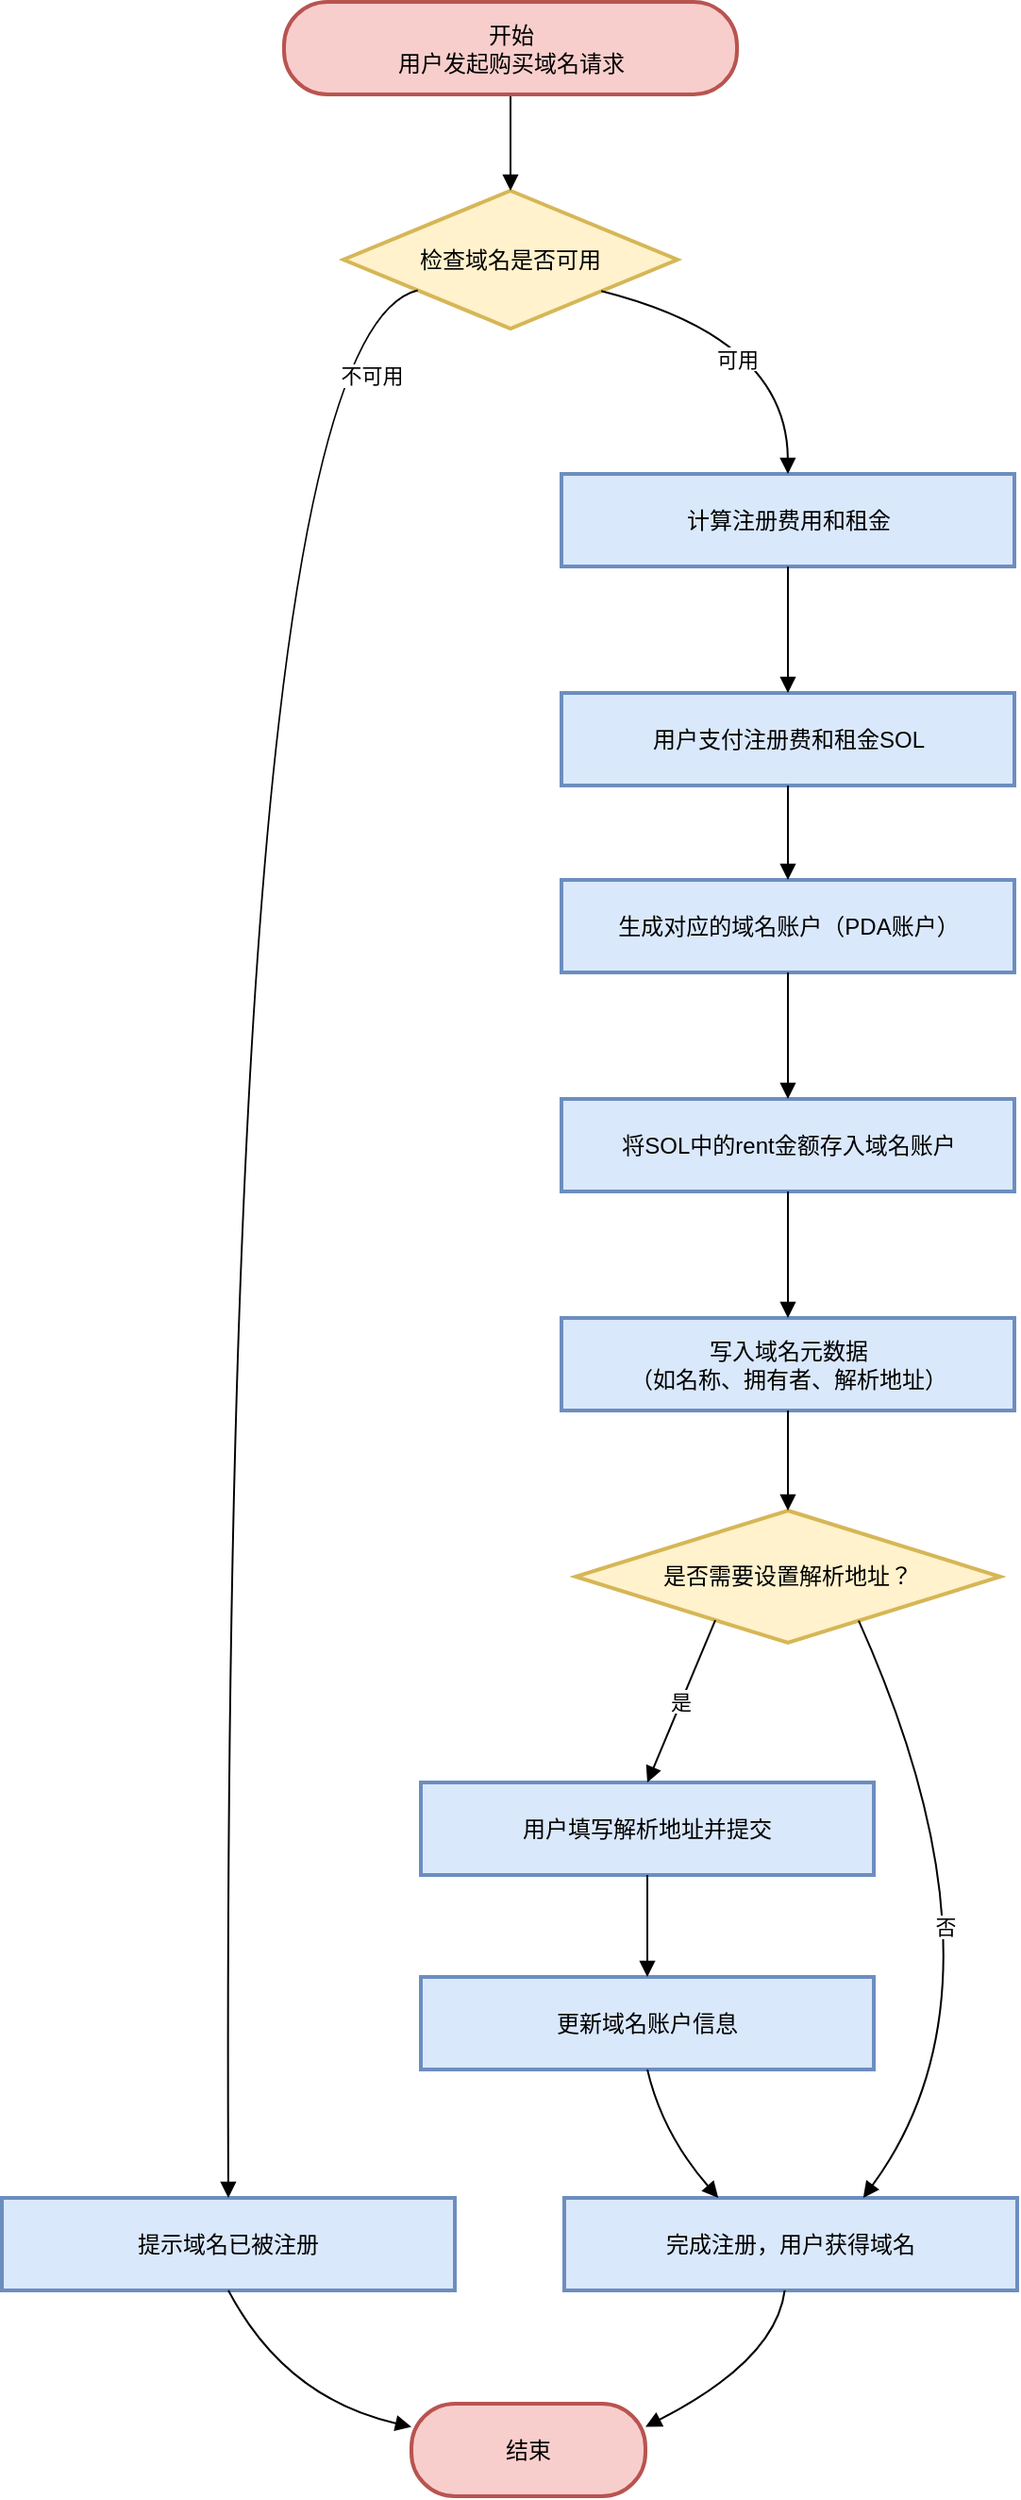 <mxfile version="25.0.2">
  <diagram name="Page-1" id="s3JTDgsFL5jB2meH7k_M">
    <mxGraphModel dx="1179" dy="899" grid="1" gridSize="10" guides="1" tooltips="1" connect="1" arrows="1" fold="1" page="1" pageScale="1" pageWidth="850" pageHeight="1100" math="0" shadow="0">
      <root>
        <mxCell id="0" />
        <mxCell id="1" parent="0" />
        <mxCell id="1bgvdCTu02qLNfFNPXuh-2" value="检查域名是否可用" style="rhombus;strokeWidth=2;whiteSpace=wrap;fillColor=#fff2cc;strokeColor=#d6b656;" vertex="1" parent="1">
          <mxGeometry x="211" y="271" width="177" height="73" as="geometry" />
        </mxCell>
        <mxCell id="1bgvdCTu02qLNfFNPXuh-3" value="计算注册费用和租金" style="whiteSpace=wrap;strokeWidth=2;fillColor=#dae8fc;strokeColor=#6c8ebf;" vertex="1" parent="1">
          <mxGeometry x="326.5" y="421" width="240" height="49" as="geometry" />
        </mxCell>
        <mxCell id="1bgvdCTu02qLNfFNPXuh-4" value="提示域名已被注册" style="whiteSpace=wrap;strokeWidth=2;fillColor=#dae8fc;strokeColor=#6c8ebf;" vertex="1" parent="1">
          <mxGeometry x="30" y="1334" width="240" height="49" as="geometry" />
        </mxCell>
        <mxCell id="1bgvdCTu02qLNfFNPXuh-5" value="用户支付注册费和租金SOL" style="whiteSpace=wrap;strokeWidth=2;fillColor=#dae8fc;strokeColor=#6c8ebf;" vertex="1" parent="1">
          <mxGeometry x="326.5" y="537" width="240" height="49" as="geometry" />
        </mxCell>
        <mxCell id="1bgvdCTu02qLNfFNPXuh-6" value="生成对应的域名账户（PDA账户）" style="whiteSpace=wrap;strokeWidth=2;fillColor=#dae8fc;strokeColor=#6c8ebf;" vertex="1" parent="1">
          <mxGeometry x="326.5" y="636" width="240" height="49" as="geometry" />
        </mxCell>
        <mxCell id="1bgvdCTu02qLNfFNPXuh-7" value="将SOL中的rent金额存入域名账户" style="whiteSpace=wrap;strokeWidth=2;fillColor=#dae8fc;strokeColor=#6c8ebf;" vertex="1" parent="1">
          <mxGeometry x="326.5" y="752" width="240" height="49" as="geometry" />
        </mxCell>
        <mxCell id="1bgvdCTu02qLNfFNPXuh-8" value="写入域名元数据&#xa;（如名称、拥有者、解析地址）" style="whiteSpace=wrap;strokeWidth=2;fillColor=#dae8fc;strokeColor=#6c8ebf;" vertex="1" parent="1">
          <mxGeometry x="326.5" y="868" width="240" height="49" as="geometry" />
        </mxCell>
        <mxCell id="1bgvdCTu02qLNfFNPXuh-9" value="是否需要设置解析地址？" style="rhombus;strokeWidth=2;whiteSpace=wrap;fillColor=#fff2cc;strokeColor=#d6b656;" vertex="1" parent="1">
          <mxGeometry x="334" y="970" width="225" height="70" as="geometry" />
        </mxCell>
        <mxCell id="1bgvdCTu02qLNfFNPXuh-10" value="用户填写解析地址并提交" style="whiteSpace=wrap;strokeWidth=2;fillColor=#dae8fc;strokeColor=#6c8ebf;" vertex="1" parent="1">
          <mxGeometry x="252" y="1114" width="240" height="49" as="geometry" />
        </mxCell>
        <mxCell id="1bgvdCTu02qLNfFNPXuh-11" value="更新域名账户信息" style="whiteSpace=wrap;strokeWidth=2;fillColor=#dae8fc;strokeColor=#6c8ebf;" vertex="1" parent="1">
          <mxGeometry x="252" y="1217" width="240" height="49" as="geometry" />
        </mxCell>
        <mxCell id="1bgvdCTu02qLNfFNPXuh-12" value="完成注册，用户获得域名" style="whiteSpace=wrap;strokeWidth=2;fillColor=#dae8fc;strokeColor=#6c8ebf;" vertex="1" parent="1">
          <mxGeometry x="328" y="1334" width="240" height="49" as="geometry" />
        </mxCell>
        <mxCell id="1bgvdCTu02qLNfFNPXuh-15" value="结束" style="whiteSpace=wrap;strokeWidth=2;rounded=1;arcSize=47;fillColor=#f8cecc;strokeColor=#b85450;" vertex="1" parent="1">
          <mxGeometry x="247" y="1443" width="124" height="49" as="geometry" />
        </mxCell>
        <mxCell id="1bgvdCTu02qLNfFNPXuh-16" value="" style="curved=1;startArrow=none;endArrow=block;exitX=0.5;exitY=1;entryX=0.5;entryY=0;rounded=0;exitDx=0;exitDy=0;" edge="1" parent="1" source="1bgvdCTu02qLNfFNPXuh-36" target="1bgvdCTu02qLNfFNPXuh-2">
          <mxGeometry relative="1" as="geometry">
            <Array as="points" />
            <mxPoint x="299" y="86" as="sourcePoint" />
          </mxGeometry>
        </mxCell>
        <mxCell id="1bgvdCTu02qLNfFNPXuh-17" value="可用" style="curved=1;startArrow=none;endArrow=block;exitX=1;exitY=0.92;entryX=0.5;entryY=0;rounded=0;" edge="1" parent="1" source="1bgvdCTu02qLNfFNPXuh-2" target="1bgvdCTu02qLNfFNPXuh-3">
          <mxGeometry x="-0.09" y="-17" relative="1" as="geometry">
            <Array as="points">
              <mxPoint x="446" y="349" />
            </Array>
            <mxPoint as="offset" />
          </mxGeometry>
        </mxCell>
        <mxCell id="1bgvdCTu02qLNfFNPXuh-18" value="不可用" style="curved=1;startArrow=none;endArrow=block;exitX=0;exitY=0.9;entryX=0.5;entryY=-0.01;rounded=0;" edge="1" parent="1" source="1bgvdCTu02qLNfFNPXuh-2" target="1bgvdCTu02qLNfFNPXuh-4">
          <mxGeometry x="-0.938" y="38" relative="1" as="geometry">
            <Array as="points">
              <mxPoint x="146" y="349" />
            </Array>
            <mxPoint as="offset" />
          </mxGeometry>
        </mxCell>
        <mxCell id="1bgvdCTu02qLNfFNPXuh-19" value="" style="curved=1;startArrow=none;endArrow=block;exitX=0.5;exitY=1;entryX=0.5;entryY=0;rounded=0;" edge="1" parent="1" source="1bgvdCTu02qLNfFNPXuh-3" target="1bgvdCTu02qLNfFNPXuh-5">
          <mxGeometry relative="1" as="geometry">
            <Array as="points" />
          </mxGeometry>
        </mxCell>
        <mxCell id="1bgvdCTu02qLNfFNPXuh-20" value="" style="curved=1;startArrow=none;endArrow=block;exitX=0.5;exitY=0.99;entryX=0.5;entryY=0;rounded=0;" edge="1" parent="1" source="1bgvdCTu02qLNfFNPXuh-5" target="1bgvdCTu02qLNfFNPXuh-6">
          <mxGeometry relative="1" as="geometry">
            <Array as="points" />
          </mxGeometry>
        </mxCell>
        <mxCell id="1bgvdCTu02qLNfFNPXuh-21" value="" style="curved=1;startArrow=none;endArrow=block;exitX=0.5;exitY=1;entryX=0.5;entryY=0;rounded=0;" edge="1" parent="1" source="1bgvdCTu02qLNfFNPXuh-6" target="1bgvdCTu02qLNfFNPXuh-7">
          <mxGeometry relative="1" as="geometry">
            <Array as="points" />
          </mxGeometry>
        </mxCell>
        <mxCell id="1bgvdCTu02qLNfFNPXuh-22" value="" style="curved=1;startArrow=none;endArrow=block;exitX=0.5;exitY=1;entryX=0.5;entryY=0;rounded=0;" edge="1" parent="1" source="1bgvdCTu02qLNfFNPXuh-7" target="1bgvdCTu02qLNfFNPXuh-8">
          <mxGeometry relative="1" as="geometry">
            <Array as="points" />
          </mxGeometry>
        </mxCell>
        <mxCell id="1bgvdCTu02qLNfFNPXuh-23" value="" style="curved=1;startArrow=none;endArrow=block;exitX=0.5;exitY=1;entryX=0.5;entryY=0;rounded=0;" edge="1" parent="1" source="1bgvdCTu02qLNfFNPXuh-8" target="1bgvdCTu02qLNfFNPXuh-9">
          <mxGeometry relative="1" as="geometry">
            <Array as="points" />
          </mxGeometry>
        </mxCell>
        <mxCell id="1bgvdCTu02qLNfFNPXuh-24" value="是" style="curved=1;startArrow=none;endArrow=block;exitX=0.24;exitY=1;entryX=0.5;entryY=0.01;rounded=0;" edge="1" parent="1" source="1bgvdCTu02qLNfFNPXuh-9" target="1bgvdCTu02qLNfFNPXuh-10">
          <mxGeometry relative="1" as="geometry">
            <Array as="points" />
          </mxGeometry>
        </mxCell>
        <mxCell id="1bgvdCTu02qLNfFNPXuh-25" value="" style="curved=1;startArrow=none;endArrow=block;exitX=0.5;exitY=1;entryX=0.5;entryY=0.01;rounded=0;" edge="1" parent="1" source="1bgvdCTu02qLNfFNPXuh-10" target="1bgvdCTu02qLNfFNPXuh-11">
          <mxGeometry relative="1" as="geometry">
            <Array as="points" />
          </mxGeometry>
        </mxCell>
        <mxCell id="1bgvdCTu02qLNfFNPXuh-26" value="" style="curved=1;startArrow=none;endArrow=block;exitX=0.5;exitY=1;entryX=0.34;entryY=0;rounded=0;" edge="1" parent="1" source="1bgvdCTu02qLNfFNPXuh-11" target="1bgvdCTu02qLNfFNPXuh-12">
          <mxGeometry relative="1" as="geometry">
            <Array as="points">
              <mxPoint x="380" y="1300" />
            </Array>
          </mxGeometry>
        </mxCell>
        <mxCell id="1bgvdCTu02qLNfFNPXuh-27" value="否" style="curved=1;startArrow=none;endArrow=block;exitX=0.75;exitY=1;entryX=0.66;entryY=0;rounded=0;" edge="1" parent="1" source="1bgvdCTu02qLNfFNPXuh-9" target="1bgvdCTu02qLNfFNPXuh-12">
          <mxGeometry x="-0.053" y="-24" relative="1" as="geometry">
            <Array as="points">
              <mxPoint x="570" y="1220" />
            </Array>
            <mxPoint as="offset" />
          </mxGeometry>
        </mxCell>
        <mxCell id="1bgvdCTu02qLNfFNPXuh-30" value="" style="curved=1;startArrow=none;endArrow=block;exitX=0.5;exitY=1;entryX=0;entryY=0.25;rounded=0;entryDx=0;entryDy=0;" edge="1" parent="1" source="1bgvdCTu02qLNfFNPXuh-4" target="1bgvdCTu02qLNfFNPXuh-15">
          <mxGeometry relative="1" as="geometry">
            <Array as="points">
              <mxPoint x="180" y="1440" />
            </Array>
          </mxGeometry>
        </mxCell>
        <mxCell id="1bgvdCTu02qLNfFNPXuh-31" value="" style="curved=1;startArrow=none;endArrow=block;entryX=1;entryY=0.25;rounded=0;entryDx=0;entryDy=0;" edge="1" parent="1" source="1bgvdCTu02qLNfFNPXuh-12" target="1bgvdCTu02qLNfFNPXuh-15">
          <mxGeometry relative="1" as="geometry">
            <Array as="points">
              <mxPoint x="440" y="1420" />
            </Array>
            <mxPoint x="448" y="1584" as="sourcePoint" />
          </mxGeometry>
        </mxCell>
        <mxCell id="1bgvdCTu02qLNfFNPXuh-36" value="开始&#xa;用户发起购买域名请求" style="whiteSpace=wrap;strokeWidth=2;rounded=1;arcSize=47;fillColor=#f8cecc;strokeColor=#b85450;" vertex="1" parent="1">
          <mxGeometry x="179.5" y="171" width="240" height="49" as="geometry" />
        </mxCell>
      </root>
    </mxGraphModel>
  </diagram>
</mxfile>
